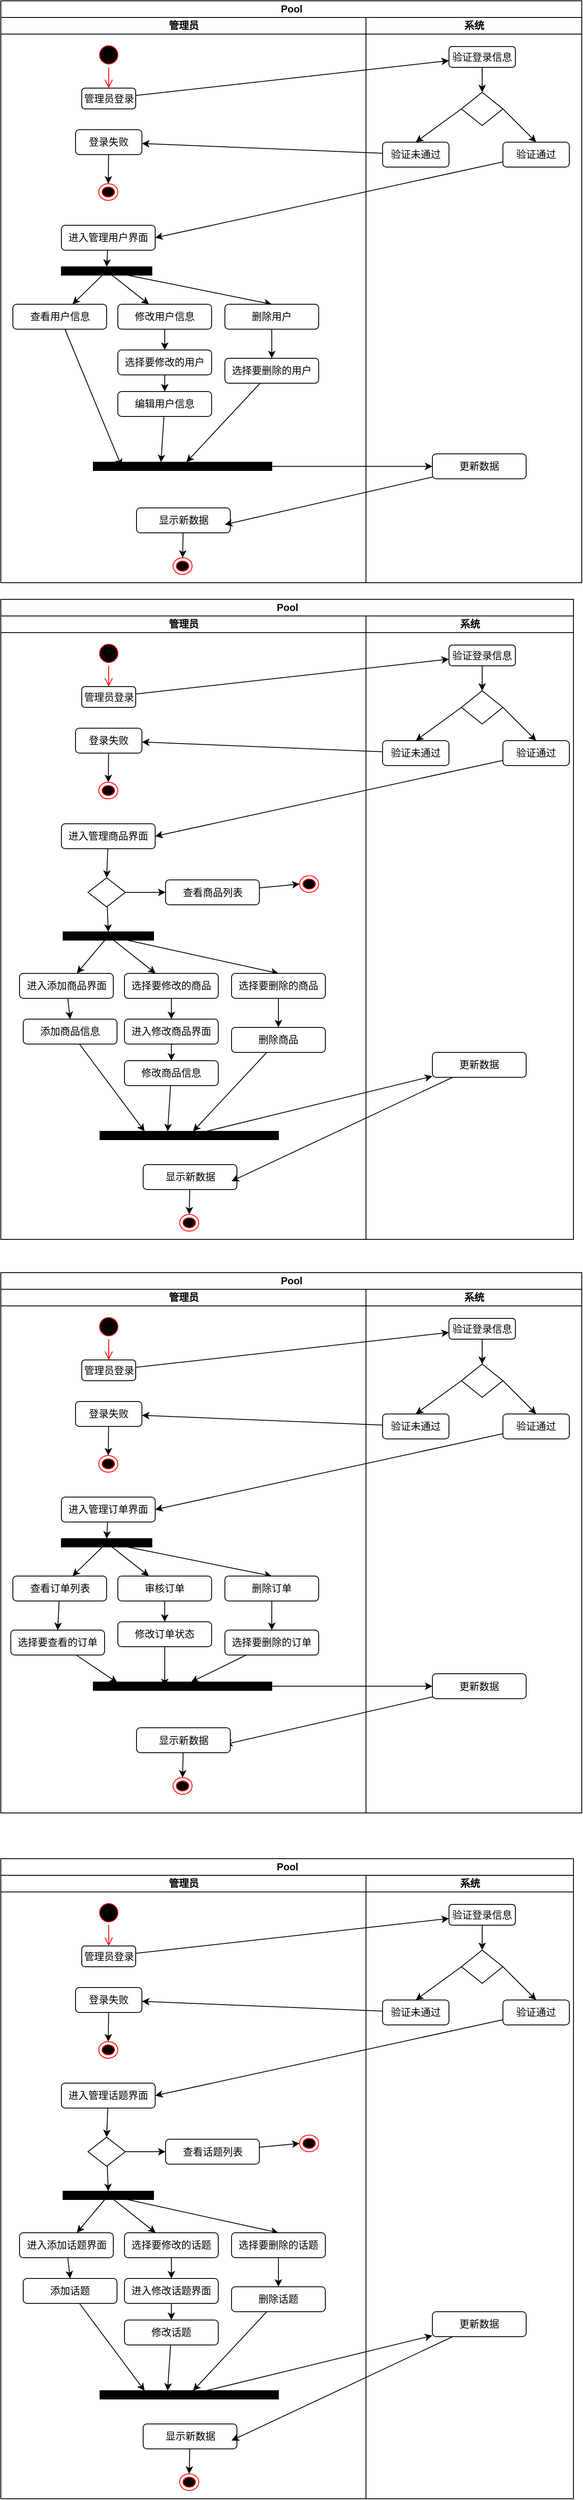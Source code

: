 <mxfile version="10.5.9" type="github"><diagram id="I7_BzBxHSZPmCeeCtTsC" name="Page-1"><mxGraphModel dx="1362" dy="-268" grid="1" gridSize="10" guides="1" tooltips="1" connect="1" arrows="1" fold="1" page="1" pageScale="1" pageWidth="1000" pageHeight="1169" math="0" shadow="0"><root><mxCell id="0"/><mxCell id="1" parent="0"/><mxCell id="3KK-kaDNYr56Siue0PwI-1" value="Pool" style="swimlane;html=1;childLayout=stackLayout;resizeParent=1;resizeParentMax=0;startSize=20;fillColor=none;" vertex="1" parent="1"><mxGeometry x="20" y="1200" width="700" height="700" as="geometry"/></mxCell><mxCell id="3KK-kaDNYr56Siue0PwI-9" value="" style="edgeStyle=none;rounded=0;orthogonalLoop=1;jettySize=auto;html=1;" edge="1" parent="3KK-kaDNYr56Siue0PwI-1" source="3KK-kaDNYr56Siue0PwI-5" target="3KK-kaDNYr56Siue0PwI-12"><mxGeometry relative="1" as="geometry"/></mxCell><mxCell id="3KK-kaDNYr56Siue0PwI-2" value="管理员" style="swimlane;html=1;startSize=20;" vertex="1" parent="3KK-kaDNYr56Siue0PwI-1"><mxGeometry y="20" width="440" height="680" as="geometry"/></mxCell><mxCell id="3KK-kaDNYr56Siue0PwI-3" value="" style="ellipse;html=1;shape=startState;fillColor=#000000;strokeColor=#ff0000;" vertex="1" parent="3KK-kaDNYr56Siue0PwI-2"><mxGeometry x="115" y="30" width="30" height="30" as="geometry"/></mxCell><mxCell id="3KK-kaDNYr56Siue0PwI-4" value="" style="html=1;verticalAlign=bottom;endArrow=open;endSize=8;strokeColor=#ff0000;entryX=0.5;entryY=0;entryDx=0;entryDy=0;" edge="1" parent="3KK-kaDNYr56Siue0PwI-2" source="3KK-kaDNYr56Siue0PwI-3" target="3KK-kaDNYr56Siue0PwI-5"><mxGeometry relative="1" as="geometry"><mxPoint x="130" y="120" as="targetPoint"/></mxGeometry></mxCell><mxCell id="3KK-kaDNYr56Siue0PwI-5" value="管理员登录" style="rounded=1;whiteSpace=wrap;html=1;" vertex="1" parent="3KK-kaDNYr56Siue0PwI-2"><mxGeometry x="97.5" y="85" width="65" height="25" as="geometry"/></mxCell><mxCell id="3KK-kaDNYr56Siue0PwI-6" style="edgeStyle=none;rounded=0;orthogonalLoop=1;jettySize=auto;html=1;entryX=0.5;entryY=0;entryDx=0;entryDy=0;" edge="1" parent="3KK-kaDNYr56Siue0PwI-2" source="3KK-kaDNYr56Siue0PwI-7" target="3KK-kaDNYr56Siue0PwI-8"><mxGeometry relative="1" as="geometry"/></mxCell><mxCell id="3KK-kaDNYr56Siue0PwI-7" value="登录失败" style="rounded=1;whiteSpace=wrap;html=1;" vertex="1" parent="3KK-kaDNYr56Siue0PwI-2"><mxGeometry x="90" y="135" width="80" height="30" as="geometry"/></mxCell><mxCell id="3KK-kaDNYr56Siue0PwI-8" value="" style="ellipse;html=1;shape=endState;fillColor=#000000;strokeColor=#ff0000;" vertex="1" parent="3KK-kaDNYr56Siue0PwI-2"><mxGeometry x="118" y="200" width="23" height="20" as="geometry"/></mxCell><mxCell id="3KK-kaDNYr56Siue0PwI-42" style="edgeStyle=none;rounded=0;orthogonalLoop=1;jettySize=auto;html=1;entryX=0.5;entryY=0;entryDx=0;entryDy=0;" edge="1" parent="3KK-kaDNYr56Siue0PwI-2" source="3KK-kaDNYr56Siue0PwI-37" target="3KK-kaDNYr56Siue0PwI-39"><mxGeometry relative="1" as="geometry"/></mxCell><mxCell id="3KK-kaDNYr56Siue0PwI-37" value="进入管理用户界面" style="rounded=1;whiteSpace=wrap;html=1;" vertex="1" parent="3KK-kaDNYr56Siue0PwI-2"><mxGeometry x="73" y="250" width="113" height="30" as="geometry"/></mxCell><mxCell id="3KK-kaDNYr56Siue0PwI-58" style="edgeStyle=none;rounded=0;orthogonalLoop=1;jettySize=auto;html=1;entryX=0.158;entryY=0.5;entryDx=0;entryDy=0;entryPerimeter=0;" edge="1" parent="3KK-kaDNYr56Siue0PwI-2" source="3KK-kaDNYr56Siue0PwI-40" target="3KK-kaDNYr56Siue0PwI-57"><mxGeometry relative="1" as="geometry"/></mxCell><mxCell id="3KK-kaDNYr56Siue0PwI-40" value="查看用户信息" style="rounded=1;whiteSpace=wrap;html=1;" vertex="1" parent="3KK-kaDNYr56Siue0PwI-2"><mxGeometry x="14.5" y="345" width="113" height="30" as="geometry"/></mxCell><mxCell id="3KK-kaDNYr56Siue0PwI-43" style="edgeStyle=none;rounded=0;orthogonalLoop=1;jettySize=auto;html=1;" edge="1" parent="3KK-kaDNYr56Siue0PwI-2" source="3KK-kaDNYr56Siue0PwI-39" target="3KK-kaDNYr56Siue0PwI-40"><mxGeometry relative="1" as="geometry"/></mxCell><mxCell id="3KK-kaDNYr56Siue0PwI-46" style="edgeStyle=none;rounded=0;orthogonalLoop=1;jettySize=auto;html=1;" edge="1" parent="3KK-kaDNYr56Siue0PwI-2" source="3KK-kaDNYr56Siue0PwI-39" target="3KK-kaDNYr56Siue0PwI-44"><mxGeometry relative="1" as="geometry"/></mxCell><mxCell id="3KK-kaDNYr56Siue0PwI-48" style="edgeStyle=none;rounded=0;orthogonalLoop=1;jettySize=auto;html=1;entryX=0.5;entryY=0;entryDx=0;entryDy=0;" edge="1" parent="3KK-kaDNYr56Siue0PwI-2" source="3KK-kaDNYr56Siue0PwI-39" target="3KK-kaDNYr56Siue0PwI-47"><mxGeometry relative="1" as="geometry"/></mxCell><mxCell id="3KK-kaDNYr56Siue0PwI-39" value="" style="rounded=0;whiteSpace=wrap;html=1;fillColor=#000000;" vertex="1" parent="3KK-kaDNYr56Siue0PwI-2"><mxGeometry x="73" y="300" width="109" height="10" as="geometry"/></mxCell><mxCell id="3KK-kaDNYr56Siue0PwI-50" value="" style="edgeStyle=none;rounded=0;orthogonalLoop=1;jettySize=auto;html=1;" edge="1" parent="3KK-kaDNYr56Siue0PwI-2" source="3KK-kaDNYr56Siue0PwI-44" target="3KK-kaDNYr56Siue0PwI-49"><mxGeometry relative="1" as="geometry"/></mxCell><mxCell id="3KK-kaDNYr56Siue0PwI-44" value="修改用户信息" style="rounded=1;whiteSpace=wrap;html=1;" vertex="1" parent="3KK-kaDNYr56Siue0PwI-2"><mxGeometry x="141" y="345" width="113" height="30" as="geometry"/></mxCell><mxCell id="3KK-kaDNYr56Siue0PwI-52" value="" style="edgeStyle=none;rounded=0;orthogonalLoop=1;jettySize=auto;html=1;" edge="1" parent="3KK-kaDNYr56Siue0PwI-2" source="3KK-kaDNYr56Siue0PwI-49" target="3KK-kaDNYr56Siue0PwI-51"><mxGeometry relative="1" as="geometry"/></mxCell><mxCell id="3KK-kaDNYr56Siue0PwI-49" value="选择要修改的用户" style="rounded=1;whiteSpace=wrap;html=1;" vertex="1" parent="3KK-kaDNYr56Siue0PwI-2"><mxGeometry x="141" y="400" width="113" height="30" as="geometry"/></mxCell><mxCell id="3KK-kaDNYr56Siue0PwI-59" style="edgeStyle=none;rounded=0;orthogonalLoop=1;jettySize=auto;html=1;entryX=0.379;entryY=0;entryDx=0;entryDy=0;entryPerimeter=0;" edge="1" parent="3KK-kaDNYr56Siue0PwI-2" source="3KK-kaDNYr56Siue0PwI-51" target="3KK-kaDNYr56Siue0PwI-57"><mxGeometry relative="1" as="geometry"/></mxCell><mxCell id="3KK-kaDNYr56Siue0PwI-51" value="编辑用户信息" style="rounded=1;whiteSpace=wrap;html=1;" vertex="1" parent="3KK-kaDNYr56Siue0PwI-2"><mxGeometry x="141" y="450" width="113" height="30" as="geometry"/></mxCell><mxCell id="3KK-kaDNYr56Siue0PwI-54" value="" style="edgeStyle=none;rounded=0;orthogonalLoop=1;jettySize=auto;html=1;" edge="1" parent="3KK-kaDNYr56Siue0PwI-2" source="3KK-kaDNYr56Siue0PwI-47" target="3KK-kaDNYr56Siue0PwI-53"><mxGeometry relative="1" as="geometry"/></mxCell><mxCell id="3KK-kaDNYr56Siue0PwI-47" value="删除用户" style="rounded=1;whiteSpace=wrap;html=1;" vertex="1" parent="3KK-kaDNYr56Siue0PwI-2"><mxGeometry x="270" y="345" width="113" height="30" as="geometry"/></mxCell><mxCell id="3KK-kaDNYr56Siue0PwI-60" style="edgeStyle=none;rounded=0;orthogonalLoop=1;jettySize=auto;html=1;" edge="1" parent="3KK-kaDNYr56Siue0PwI-2" source="3KK-kaDNYr56Siue0PwI-53" target="3KK-kaDNYr56Siue0PwI-57"><mxGeometry relative="1" as="geometry"/></mxCell><mxCell id="3KK-kaDNYr56Siue0PwI-53" value="选择要删除的用户" style="rounded=1;whiteSpace=wrap;html=1;" vertex="1" parent="3KK-kaDNYr56Siue0PwI-2"><mxGeometry x="270" y="410" width="113" height="30" as="geometry"/></mxCell><mxCell id="3KK-kaDNYr56Siue0PwI-57" value="" style="rounded=0;whiteSpace=wrap;html=1;fillColor=#000000;" vertex="1" parent="3KK-kaDNYr56Siue0PwI-2"><mxGeometry x="111.5" y="535" width="215" height="10" as="geometry"/></mxCell><mxCell id="3KK-kaDNYr56Siue0PwI-74" style="edgeStyle=none;rounded=0;orthogonalLoop=1;jettySize=auto;html=1;entryX=0.5;entryY=0;entryDx=0;entryDy=0;" edge="1" parent="3KK-kaDNYr56Siue0PwI-2" source="3KK-kaDNYr56Siue0PwI-65" target="3KK-kaDNYr56Siue0PwI-71"><mxGeometry relative="1" as="geometry"/></mxCell><mxCell id="3KK-kaDNYr56Siue0PwI-65" value="显示新数据" style="rounded=1;whiteSpace=wrap;html=1;" vertex="1" parent="3KK-kaDNYr56Siue0PwI-2"><mxGeometry x="163.5" y="590" width="113" height="30" as="geometry"/></mxCell><mxCell id="3KK-kaDNYr56Siue0PwI-71" value="" style="ellipse;html=1;shape=endState;fillColor=#000000;strokeColor=#ff0000;" vertex="1" parent="3KK-kaDNYr56Siue0PwI-2"><mxGeometry x="207.5" y="650" width="23" height="20" as="geometry"/></mxCell><mxCell id="3KK-kaDNYr56Siue0PwI-10" value="系统" style="swimlane;html=1;startSize=20;" vertex="1" parent="3KK-kaDNYr56Siue0PwI-1"><mxGeometry x="440" y="20" width="260" height="680" as="geometry"/></mxCell><mxCell id="3KK-kaDNYr56Siue0PwI-11" style="edgeStyle=none;rounded=0;orthogonalLoop=1;jettySize=auto;html=1;" edge="1" parent="3KK-kaDNYr56Siue0PwI-10" source="3KK-kaDNYr56Siue0PwI-12" target="3KK-kaDNYr56Siue0PwI-15"><mxGeometry relative="1" as="geometry"/></mxCell><mxCell id="3KK-kaDNYr56Siue0PwI-12" value="验证登录信息" style="rounded=1;whiteSpace=wrap;html=1;" vertex="1" parent="3KK-kaDNYr56Siue0PwI-10"><mxGeometry x="100" y="35" width="80" height="25" as="geometry"/></mxCell><mxCell id="3KK-kaDNYr56Siue0PwI-13" style="edgeStyle=none;rounded=0;orthogonalLoop=1;jettySize=auto;html=1;exitX=0;exitY=0.5;exitDx=0;exitDy=0;entryX=0.5;entryY=0;entryDx=0;entryDy=0;" edge="1" parent="3KK-kaDNYr56Siue0PwI-10" source="3KK-kaDNYr56Siue0PwI-15" target="3KK-kaDNYr56Siue0PwI-16"><mxGeometry relative="1" as="geometry"/></mxCell><mxCell id="3KK-kaDNYr56Siue0PwI-14" style="edgeStyle=none;rounded=0;orthogonalLoop=1;jettySize=auto;html=1;exitX=1;exitY=0.5;exitDx=0;exitDy=0;entryX=0.5;entryY=0;entryDx=0;entryDy=0;" edge="1" parent="3KK-kaDNYr56Siue0PwI-10" source="3KK-kaDNYr56Siue0PwI-15" target="3KK-kaDNYr56Siue0PwI-17"><mxGeometry relative="1" as="geometry"/></mxCell><mxCell id="3KK-kaDNYr56Siue0PwI-15" value="" style="rhombus;whiteSpace=wrap;html=1;" vertex="1" parent="3KK-kaDNYr56Siue0PwI-10"><mxGeometry x="115" y="90" width="50" height="40" as="geometry"/></mxCell><mxCell id="3KK-kaDNYr56Siue0PwI-16" value="验证未通过" style="rounded=1;whiteSpace=wrap;html=1;" vertex="1" parent="3KK-kaDNYr56Siue0PwI-10"><mxGeometry x="20" y="150" width="80" height="30" as="geometry"/></mxCell><mxCell id="3KK-kaDNYr56Siue0PwI-17" value="验证通过" style="rounded=1;whiteSpace=wrap;html=1;" vertex="1" parent="3KK-kaDNYr56Siue0PwI-10"><mxGeometry x="165" y="150" width="80" height="30" as="geometry"/></mxCell><mxCell id="3KK-kaDNYr56Siue0PwI-68" value="更新数据" style="rounded=1;whiteSpace=wrap;html=1;" vertex="1" parent="3KK-kaDNYr56Siue0PwI-10"><mxGeometry x="80" y="525" width="113" height="30" as="geometry"/></mxCell><mxCell id="3KK-kaDNYr56Siue0PwI-18" style="edgeStyle=none;rounded=0;orthogonalLoop=1;jettySize=auto;html=1;" edge="1" parent="3KK-kaDNYr56Siue0PwI-1" source="3KK-kaDNYr56Siue0PwI-16" target="3KK-kaDNYr56Siue0PwI-7"><mxGeometry relative="1" as="geometry"/></mxCell><mxCell id="3KK-kaDNYr56Siue0PwI-38" style="rounded=0;orthogonalLoop=1;jettySize=auto;html=1;entryX=1;entryY=0.5;entryDx=0;entryDy=0;" edge="1" parent="3KK-kaDNYr56Siue0PwI-1" source="3KK-kaDNYr56Siue0PwI-17" target="3KK-kaDNYr56Siue0PwI-37"><mxGeometry relative="1" as="geometry"/></mxCell><mxCell id="3KK-kaDNYr56Siue0PwI-69" style="edgeStyle=none;rounded=0;orthogonalLoop=1;jettySize=auto;html=1;" edge="1" parent="3KK-kaDNYr56Siue0PwI-1" source="3KK-kaDNYr56Siue0PwI-57" target="3KK-kaDNYr56Siue0PwI-68"><mxGeometry relative="1" as="geometry"/></mxCell><mxCell id="3KK-kaDNYr56Siue0PwI-70" style="edgeStyle=none;rounded=0;orthogonalLoop=1;jettySize=auto;html=1;entryX=0.942;entryY=0.667;entryDx=0;entryDy=0;entryPerimeter=0;" edge="1" parent="3KK-kaDNYr56Siue0PwI-1" source="3KK-kaDNYr56Siue0PwI-68" target="3KK-kaDNYr56Siue0PwI-65"><mxGeometry relative="1" as="geometry"/></mxCell><mxCell id="3KK-kaDNYr56Siue0PwI-75" value="Pool" style="swimlane;html=1;childLayout=stackLayout;resizeParent=1;resizeParentMax=0;startSize=20;fillColor=none;" vertex="1" parent="1"><mxGeometry x="20" y="1920" width="690" height="770" as="geometry"/></mxCell><mxCell id="3KK-kaDNYr56Siue0PwI-76" value="" style="edgeStyle=none;rounded=0;orthogonalLoop=1;jettySize=auto;html=1;" edge="1" parent="3KK-kaDNYr56Siue0PwI-75" source="3KK-kaDNYr56Siue0PwI-80" target="3KK-kaDNYr56Siue0PwI-108"><mxGeometry relative="1" as="geometry"/></mxCell><mxCell id="3KK-kaDNYr56Siue0PwI-77" value="管理员" style="swimlane;html=1;startSize=20;" vertex="1" parent="3KK-kaDNYr56Siue0PwI-75"><mxGeometry y="20" width="440" height="750" as="geometry"/></mxCell><mxCell id="3KK-kaDNYr56Siue0PwI-78" value="" style="ellipse;html=1;shape=startState;fillColor=#000000;strokeColor=#ff0000;" vertex="1" parent="3KK-kaDNYr56Siue0PwI-77"><mxGeometry x="115" y="30" width="30" height="30" as="geometry"/></mxCell><mxCell id="3KK-kaDNYr56Siue0PwI-79" value="" style="html=1;verticalAlign=bottom;endArrow=open;endSize=8;strokeColor=#ff0000;entryX=0.5;entryY=0;entryDx=0;entryDy=0;" edge="1" parent="3KK-kaDNYr56Siue0PwI-77" source="3KK-kaDNYr56Siue0PwI-78" target="3KK-kaDNYr56Siue0PwI-80"><mxGeometry relative="1" as="geometry"><mxPoint x="130" y="120" as="targetPoint"/></mxGeometry></mxCell><mxCell id="3KK-kaDNYr56Siue0PwI-80" value="管理员登录" style="rounded=1;whiteSpace=wrap;html=1;" vertex="1" parent="3KK-kaDNYr56Siue0PwI-77"><mxGeometry x="97.5" y="85" width="65" height="25" as="geometry"/></mxCell><mxCell id="3KK-kaDNYr56Siue0PwI-81" style="edgeStyle=none;rounded=0;orthogonalLoop=1;jettySize=auto;html=1;entryX=0.5;entryY=0;entryDx=0;entryDy=0;" edge="1" parent="3KK-kaDNYr56Siue0PwI-77" source="3KK-kaDNYr56Siue0PwI-82" target="3KK-kaDNYr56Siue0PwI-83"><mxGeometry relative="1" as="geometry"/></mxCell><mxCell id="3KK-kaDNYr56Siue0PwI-82" value="登录失败" style="rounded=1;whiteSpace=wrap;html=1;" vertex="1" parent="3KK-kaDNYr56Siue0PwI-77"><mxGeometry x="90" y="135" width="80" height="30" as="geometry"/></mxCell><mxCell id="3KK-kaDNYr56Siue0PwI-83" value="" style="ellipse;html=1;shape=endState;fillColor=#000000;strokeColor=#ff0000;" vertex="1" parent="3KK-kaDNYr56Siue0PwI-77"><mxGeometry x="118" y="200" width="23" height="20" as="geometry"/></mxCell><mxCell id="3KK-kaDNYr56Siue0PwI-120" style="edgeStyle=none;rounded=0;orthogonalLoop=1;jettySize=auto;html=1;entryX=0.5;entryY=0;entryDx=0;entryDy=0;" edge="1" parent="3KK-kaDNYr56Siue0PwI-77" source="3KK-kaDNYr56Siue0PwI-85" target="3KK-kaDNYr56Siue0PwI-119"><mxGeometry relative="1" as="geometry"/></mxCell><mxCell id="3KK-kaDNYr56Siue0PwI-85" value="进入管理商品界面" style="rounded=1;whiteSpace=wrap;html=1;" vertex="1" parent="3KK-kaDNYr56Siue0PwI-77"><mxGeometry x="73" y="250" width="113" height="30" as="geometry"/></mxCell><mxCell id="3KK-kaDNYr56Siue0PwI-131" style="edgeStyle=none;rounded=0;orthogonalLoop=1;jettySize=auto;html=1;entryX=0.5;entryY=0;entryDx=0;entryDy=0;" edge="1" parent="3KK-kaDNYr56Siue0PwI-77" source="3KK-kaDNYr56Siue0PwI-87" target="3KK-kaDNYr56Siue0PwI-129"><mxGeometry relative="1" as="geometry"/></mxCell><mxCell id="3KK-kaDNYr56Siue0PwI-87" value="进入添加商品界面" style="rounded=1;whiteSpace=wrap;html=1;" vertex="1" parent="3KK-kaDNYr56Siue0PwI-77"><mxGeometry x="22.5" y="430" width="113" height="30" as="geometry"/></mxCell><mxCell id="3KK-kaDNYr56Siue0PwI-88" style="edgeStyle=none;rounded=0;orthogonalLoop=1;jettySize=auto;html=1;" edge="1" parent="3KK-kaDNYr56Siue0PwI-77" source="3KK-kaDNYr56Siue0PwI-91" target="3KK-kaDNYr56Siue0PwI-87"><mxGeometry relative="1" as="geometry"/></mxCell><mxCell id="3KK-kaDNYr56Siue0PwI-89" style="edgeStyle=none;rounded=0;orthogonalLoop=1;jettySize=auto;html=1;" edge="1" parent="3KK-kaDNYr56Siue0PwI-77" source="3KK-kaDNYr56Siue0PwI-91" target="3KK-kaDNYr56Siue0PwI-93"><mxGeometry relative="1" as="geometry"/></mxCell><mxCell id="3KK-kaDNYr56Siue0PwI-90" style="edgeStyle=none;rounded=0;orthogonalLoop=1;jettySize=auto;html=1;entryX=0.5;entryY=0;entryDx=0;entryDy=0;" edge="1" parent="3KK-kaDNYr56Siue0PwI-77" source="3KK-kaDNYr56Siue0PwI-91" target="3KK-kaDNYr56Siue0PwI-99"><mxGeometry relative="1" as="geometry"/></mxCell><mxCell id="3KK-kaDNYr56Siue0PwI-91" value="" style="rounded=0;whiteSpace=wrap;html=1;fillColor=#000000;" vertex="1" parent="3KK-kaDNYr56Siue0PwI-77"><mxGeometry x="75" y="380" width="109" height="10" as="geometry"/></mxCell><mxCell id="3KK-kaDNYr56Siue0PwI-92" value="" style="edgeStyle=none;rounded=0;orthogonalLoop=1;jettySize=auto;html=1;" edge="1" parent="3KK-kaDNYr56Siue0PwI-77" source="3KK-kaDNYr56Siue0PwI-93" target="3KK-kaDNYr56Siue0PwI-95"><mxGeometry relative="1" as="geometry"/></mxCell><mxCell id="3KK-kaDNYr56Siue0PwI-93" value="选择要修改的商品" style="rounded=1;whiteSpace=wrap;html=1;" vertex="1" parent="3KK-kaDNYr56Siue0PwI-77"><mxGeometry x="149" y="430" width="113" height="30" as="geometry"/></mxCell><mxCell id="3KK-kaDNYr56Siue0PwI-94" value="" style="edgeStyle=none;rounded=0;orthogonalLoop=1;jettySize=auto;html=1;" edge="1" parent="3KK-kaDNYr56Siue0PwI-77" source="3KK-kaDNYr56Siue0PwI-95" target="3KK-kaDNYr56Siue0PwI-97"><mxGeometry relative="1" as="geometry"/></mxCell><mxCell id="3KK-kaDNYr56Siue0PwI-95" value="进入修改商品界面" style="rounded=1;whiteSpace=wrap;html=1;" vertex="1" parent="3KK-kaDNYr56Siue0PwI-77"><mxGeometry x="149" y="485" width="113" height="30" as="geometry"/></mxCell><mxCell id="3KK-kaDNYr56Siue0PwI-96" style="edgeStyle=none;rounded=0;orthogonalLoop=1;jettySize=auto;html=1;entryX=0.379;entryY=0;entryDx=0;entryDy=0;entryPerimeter=0;" edge="1" parent="3KK-kaDNYr56Siue0PwI-77" source="3KK-kaDNYr56Siue0PwI-97" target="3KK-kaDNYr56Siue0PwI-102"><mxGeometry relative="1" as="geometry"/></mxCell><mxCell id="3KK-kaDNYr56Siue0PwI-97" value="修改商品信息" style="rounded=1;whiteSpace=wrap;html=1;" vertex="1" parent="3KK-kaDNYr56Siue0PwI-77"><mxGeometry x="149" y="535" width="113" height="30" as="geometry"/></mxCell><mxCell id="3KK-kaDNYr56Siue0PwI-98" value="" style="edgeStyle=none;rounded=0;orthogonalLoop=1;jettySize=auto;html=1;" edge="1" parent="3KK-kaDNYr56Siue0PwI-77" source="3KK-kaDNYr56Siue0PwI-99" target="3KK-kaDNYr56Siue0PwI-101"><mxGeometry relative="1" as="geometry"/></mxCell><mxCell id="3KK-kaDNYr56Siue0PwI-99" value="选择要删除的商品" style="rounded=1;whiteSpace=wrap;html=1;" vertex="1" parent="3KK-kaDNYr56Siue0PwI-77"><mxGeometry x="278" y="430" width="113" height="30" as="geometry"/></mxCell><mxCell id="3KK-kaDNYr56Siue0PwI-100" style="edgeStyle=none;rounded=0;orthogonalLoop=1;jettySize=auto;html=1;" edge="1" parent="3KK-kaDNYr56Siue0PwI-77" source="3KK-kaDNYr56Siue0PwI-101" target="3KK-kaDNYr56Siue0PwI-102"><mxGeometry relative="1" as="geometry"/></mxCell><mxCell id="3KK-kaDNYr56Siue0PwI-101" value="删除商品" style="rounded=1;whiteSpace=wrap;html=1;" vertex="1" parent="3KK-kaDNYr56Siue0PwI-77"><mxGeometry x="278" y="495" width="113" height="30" as="geometry"/></mxCell><mxCell id="3KK-kaDNYr56Siue0PwI-102" value="" style="rounded=0;whiteSpace=wrap;html=1;fillColor=#000000;" vertex="1" parent="3KK-kaDNYr56Siue0PwI-77"><mxGeometry x="119.5" y="620" width="215" height="10" as="geometry"/></mxCell><mxCell id="3KK-kaDNYr56Siue0PwI-103" style="edgeStyle=none;rounded=0;orthogonalLoop=1;jettySize=auto;html=1;entryX=0.5;entryY=0;entryDx=0;entryDy=0;" edge="1" parent="3KK-kaDNYr56Siue0PwI-77" source="3KK-kaDNYr56Siue0PwI-104" target="3KK-kaDNYr56Siue0PwI-105"><mxGeometry relative="1" as="geometry"/></mxCell><mxCell id="3KK-kaDNYr56Siue0PwI-104" value="显示新数据" style="rounded=1;whiteSpace=wrap;html=1;" vertex="1" parent="3KK-kaDNYr56Siue0PwI-77"><mxGeometry x="171.5" y="660" width="113" height="30" as="geometry"/></mxCell><mxCell id="3KK-kaDNYr56Siue0PwI-105" value="" style="ellipse;html=1;shape=endState;fillColor=#000000;strokeColor=#ff0000;" vertex="1" parent="3KK-kaDNYr56Siue0PwI-77"><mxGeometry x="215.5" y="720" width="23" height="20" as="geometry"/></mxCell><mxCell id="3KK-kaDNYr56Siue0PwI-123" style="edgeStyle=none;rounded=0;orthogonalLoop=1;jettySize=auto;html=1;entryX=0;entryY=0.5;entryDx=0;entryDy=0;" edge="1" parent="3KK-kaDNYr56Siue0PwI-77" source="3KK-kaDNYr56Siue0PwI-119" target="3KK-kaDNYr56Siue0PwI-121"><mxGeometry relative="1" as="geometry"/></mxCell><mxCell id="3KK-kaDNYr56Siue0PwI-126" style="edgeStyle=none;rounded=0;orthogonalLoop=1;jettySize=auto;html=1;entryX=0.5;entryY=0;entryDx=0;entryDy=0;" edge="1" parent="3KK-kaDNYr56Siue0PwI-77" source="3KK-kaDNYr56Siue0PwI-119" target="3KK-kaDNYr56Siue0PwI-91"><mxGeometry relative="1" as="geometry"/></mxCell><mxCell id="3KK-kaDNYr56Siue0PwI-119" value="" style="rhombus;whiteSpace=wrap;html=1;fillColor=#FFFFFF;" vertex="1" parent="3KK-kaDNYr56Siue0PwI-77"><mxGeometry x="105" y="315" width="45" height="35" as="geometry"/></mxCell><mxCell id="3KK-kaDNYr56Siue0PwI-125" style="edgeStyle=none;rounded=0;orthogonalLoop=1;jettySize=auto;html=1;entryX=0;entryY=0.5;entryDx=0;entryDy=0;" edge="1" parent="3KK-kaDNYr56Siue0PwI-77" source="3KK-kaDNYr56Siue0PwI-121" target="3KK-kaDNYr56Siue0PwI-124"><mxGeometry relative="1" as="geometry"/></mxCell><mxCell id="3KK-kaDNYr56Siue0PwI-121" value="查看商品列表" style="rounded=1;whiteSpace=wrap;html=1;" vertex="1" parent="3KK-kaDNYr56Siue0PwI-77"><mxGeometry x="198.5" y="317.5" width="113" height="30" as="geometry"/></mxCell><mxCell id="3KK-kaDNYr56Siue0PwI-124" value="" style="ellipse;html=1;shape=endState;fillColor=#000000;strokeColor=#ff0000;" vertex="1" parent="3KK-kaDNYr56Siue0PwI-77"><mxGeometry x="360" y="312.5" width="23" height="20" as="geometry"/></mxCell><mxCell id="3KK-kaDNYr56Siue0PwI-130" style="edgeStyle=none;rounded=0;orthogonalLoop=1;jettySize=auto;html=1;entryX=0.25;entryY=0;entryDx=0;entryDy=0;" edge="1" parent="3KK-kaDNYr56Siue0PwI-77" source="3KK-kaDNYr56Siue0PwI-129" target="3KK-kaDNYr56Siue0PwI-102"><mxGeometry relative="1" as="geometry"/></mxCell><mxCell id="3KK-kaDNYr56Siue0PwI-129" value="添加商品信息" style="rounded=1;whiteSpace=wrap;html=1;" vertex="1" parent="3KK-kaDNYr56Siue0PwI-77"><mxGeometry x="27" y="485" width="113" height="30" as="geometry"/></mxCell><mxCell id="3KK-kaDNYr56Siue0PwI-106" value="系统" style="swimlane;html=1;startSize=20;" vertex="1" parent="3KK-kaDNYr56Siue0PwI-75"><mxGeometry x="440" y="20" width="250" height="750" as="geometry"/></mxCell><mxCell id="3KK-kaDNYr56Siue0PwI-107" style="edgeStyle=none;rounded=0;orthogonalLoop=1;jettySize=auto;html=1;" edge="1" parent="3KK-kaDNYr56Siue0PwI-106" source="3KK-kaDNYr56Siue0PwI-108" target="3KK-kaDNYr56Siue0PwI-111"><mxGeometry relative="1" as="geometry"/></mxCell><mxCell id="3KK-kaDNYr56Siue0PwI-108" value="验证登录信息" style="rounded=1;whiteSpace=wrap;html=1;" vertex="1" parent="3KK-kaDNYr56Siue0PwI-106"><mxGeometry x="100" y="35" width="80" height="25" as="geometry"/></mxCell><mxCell id="3KK-kaDNYr56Siue0PwI-109" style="edgeStyle=none;rounded=0;orthogonalLoop=1;jettySize=auto;html=1;exitX=0;exitY=0.5;exitDx=0;exitDy=0;entryX=0.5;entryY=0;entryDx=0;entryDy=0;" edge="1" parent="3KK-kaDNYr56Siue0PwI-106" source="3KK-kaDNYr56Siue0PwI-111" target="3KK-kaDNYr56Siue0PwI-112"><mxGeometry relative="1" as="geometry"/></mxCell><mxCell id="3KK-kaDNYr56Siue0PwI-110" style="edgeStyle=none;rounded=0;orthogonalLoop=1;jettySize=auto;html=1;exitX=1;exitY=0.5;exitDx=0;exitDy=0;entryX=0.5;entryY=0;entryDx=0;entryDy=0;" edge="1" parent="3KK-kaDNYr56Siue0PwI-106" source="3KK-kaDNYr56Siue0PwI-111" target="3KK-kaDNYr56Siue0PwI-113"><mxGeometry relative="1" as="geometry"/></mxCell><mxCell id="3KK-kaDNYr56Siue0PwI-111" value="" style="rhombus;whiteSpace=wrap;html=1;" vertex="1" parent="3KK-kaDNYr56Siue0PwI-106"><mxGeometry x="115" y="90" width="50" height="40" as="geometry"/></mxCell><mxCell id="3KK-kaDNYr56Siue0PwI-112" value="验证未通过" style="rounded=1;whiteSpace=wrap;html=1;" vertex="1" parent="3KK-kaDNYr56Siue0PwI-106"><mxGeometry x="20" y="150" width="80" height="30" as="geometry"/></mxCell><mxCell id="3KK-kaDNYr56Siue0PwI-113" value="验证通过" style="rounded=1;whiteSpace=wrap;html=1;" vertex="1" parent="3KK-kaDNYr56Siue0PwI-106"><mxGeometry x="165" y="150" width="80" height="30" as="geometry"/></mxCell><mxCell id="3KK-kaDNYr56Siue0PwI-114" value="更新数据" style="rounded=1;whiteSpace=wrap;html=1;" vertex="1" parent="3KK-kaDNYr56Siue0PwI-106"><mxGeometry x="80" y="525" width="113" height="30" as="geometry"/></mxCell><mxCell id="3KK-kaDNYr56Siue0PwI-115" style="edgeStyle=none;rounded=0;orthogonalLoop=1;jettySize=auto;html=1;" edge="1" parent="3KK-kaDNYr56Siue0PwI-75" source="3KK-kaDNYr56Siue0PwI-112" target="3KK-kaDNYr56Siue0PwI-82"><mxGeometry relative="1" as="geometry"/></mxCell><mxCell id="3KK-kaDNYr56Siue0PwI-116" style="rounded=0;orthogonalLoop=1;jettySize=auto;html=1;entryX=1;entryY=0.5;entryDx=0;entryDy=0;" edge="1" parent="3KK-kaDNYr56Siue0PwI-75" source="3KK-kaDNYr56Siue0PwI-113" target="3KK-kaDNYr56Siue0PwI-85"><mxGeometry relative="1" as="geometry"/></mxCell><mxCell id="3KK-kaDNYr56Siue0PwI-117" style="edgeStyle=none;rounded=0;orthogonalLoop=1;jettySize=auto;html=1;" edge="1" parent="3KK-kaDNYr56Siue0PwI-75" source="3KK-kaDNYr56Siue0PwI-102" target="3KK-kaDNYr56Siue0PwI-114"><mxGeometry relative="1" as="geometry"/></mxCell><mxCell id="3KK-kaDNYr56Siue0PwI-118" style="edgeStyle=none;rounded=0;orthogonalLoop=1;jettySize=auto;html=1;entryX=0.942;entryY=0.667;entryDx=0;entryDy=0;entryPerimeter=0;" edge="1" parent="3KK-kaDNYr56Siue0PwI-75" source="3KK-kaDNYr56Siue0PwI-114" target="3KK-kaDNYr56Siue0PwI-104"><mxGeometry relative="1" as="geometry"/></mxCell><mxCell id="3KK-kaDNYr56Siue0PwI-132" value="Pool" style="swimlane;html=1;childLayout=stackLayout;resizeParent=1;resizeParentMax=0;startSize=20;fillColor=none;" vertex="1" parent="1"><mxGeometry x="20" y="2730" width="700" height="650" as="geometry"/></mxCell><mxCell id="3KK-kaDNYr56Siue0PwI-133" value="" style="edgeStyle=none;rounded=0;orthogonalLoop=1;jettySize=auto;html=1;" edge="1" parent="3KK-kaDNYr56Siue0PwI-132" source="3KK-kaDNYr56Siue0PwI-137" target="3KK-kaDNYr56Siue0PwI-165"><mxGeometry relative="1" as="geometry"/></mxCell><mxCell id="3KK-kaDNYr56Siue0PwI-174" style="edgeStyle=none;rounded=0;orthogonalLoop=1;jettySize=auto;html=1;" edge="1" parent="3KK-kaDNYr56Siue0PwI-132" source="3KK-kaDNYr56Siue0PwI-159" target="3KK-kaDNYr56Siue0PwI-171"><mxGeometry relative="1" as="geometry"/></mxCell><mxCell id="3KK-kaDNYr56Siue0PwI-175" style="edgeStyle=none;rounded=0;orthogonalLoop=1;jettySize=auto;html=1;entryX=0.942;entryY=0.667;entryDx=0;entryDy=0;entryPerimeter=0;" edge="1" parent="3KK-kaDNYr56Siue0PwI-132" source="3KK-kaDNYr56Siue0PwI-171" target="3KK-kaDNYr56Siue0PwI-161"><mxGeometry relative="1" as="geometry"/></mxCell><mxCell id="3KK-kaDNYr56Siue0PwI-134" value="管理员" style="swimlane;html=1;startSize=20;" vertex="1" parent="3KK-kaDNYr56Siue0PwI-132"><mxGeometry y="20" width="440" height="630" as="geometry"/></mxCell><mxCell id="3KK-kaDNYr56Siue0PwI-135" value="" style="ellipse;html=1;shape=startState;fillColor=#000000;strokeColor=#ff0000;" vertex="1" parent="3KK-kaDNYr56Siue0PwI-134"><mxGeometry x="115" y="30" width="30" height="30" as="geometry"/></mxCell><mxCell id="3KK-kaDNYr56Siue0PwI-136" value="" style="html=1;verticalAlign=bottom;endArrow=open;endSize=8;strokeColor=#ff0000;entryX=0.5;entryY=0;entryDx=0;entryDy=0;" edge="1" parent="3KK-kaDNYr56Siue0PwI-134" source="3KK-kaDNYr56Siue0PwI-135" target="3KK-kaDNYr56Siue0PwI-137"><mxGeometry relative="1" as="geometry"><mxPoint x="130" y="120" as="targetPoint"/></mxGeometry></mxCell><mxCell id="3KK-kaDNYr56Siue0PwI-137" value="管理员登录" style="rounded=1;whiteSpace=wrap;html=1;" vertex="1" parent="3KK-kaDNYr56Siue0PwI-134"><mxGeometry x="97.5" y="85" width="65" height="25" as="geometry"/></mxCell><mxCell id="3KK-kaDNYr56Siue0PwI-138" style="edgeStyle=none;rounded=0;orthogonalLoop=1;jettySize=auto;html=1;entryX=0.5;entryY=0;entryDx=0;entryDy=0;" edge="1" parent="3KK-kaDNYr56Siue0PwI-134" source="3KK-kaDNYr56Siue0PwI-139" target="3KK-kaDNYr56Siue0PwI-140"><mxGeometry relative="1" as="geometry"/></mxCell><mxCell id="3KK-kaDNYr56Siue0PwI-139" value="登录失败" style="rounded=1;whiteSpace=wrap;html=1;" vertex="1" parent="3KK-kaDNYr56Siue0PwI-134"><mxGeometry x="90" y="135" width="80" height="30" as="geometry"/></mxCell><mxCell id="3KK-kaDNYr56Siue0PwI-140" value="" style="ellipse;html=1;shape=endState;fillColor=#000000;strokeColor=#ff0000;" vertex="1" parent="3KK-kaDNYr56Siue0PwI-134"><mxGeometry x="118" y="200" width="23" height="20" as="geometry"/></mxCell><mxCell id="3KK-kaDNYr56Siue0PwI-141" style="edgeStyle=none;rounded=0;orthogonalLoop=1;jettySize=auto;html=1;entryX=0.5;entryY=0;entryDx=0;entryDy=0;" edge="1" parent="3KK-kaDNYr56Siue0PwI-134" source="3KK-kaDNYr56Siue0PwI-142" target="3KK-kaDNYr56Siue0PwI-148"><mxGeometry relative="1" as="geometry"/></mxCell><mxCell id="3KK-kaDNYr56Siue0PwI-142" value="进入管理订单界面" style="rounded=1;whiteSpace=wrap;html=1;" vertex="1" parent="3KK-kaDNYr56Siue0PwI-134"><mxGeometry x="73" y="250" width="113" height="30" as="geometry"/></mxCell><mxCell id="3KK-kaDNYr56Siue0PwI-177" style="edgeStyle=none;rounded=0;orthogonalLoop=1;jettySize=auto;html=1;entryX=0.5;entryY=0;entryDx=0;entryDy=0;" edge="1" parent="3KK-kaDNYr56Siue0PwI-134" source="3KK-kaDNYr56Siue0PwI-144" target="3KK-kaDNYr56Siue0PwI-176"><mxGeometry relative="1" as="geometry"/></mxCell><mxCell id="3KK-kaDNYr56Siue0PwI-144" value="查看订单列表" style="rounded=1;whiteSpace=wrap;html=1;" vertex="1" parent="3KK-kaDNYr56Siue0PwI-134"><mxGeometry x="14.5" y="345" width="113" height="30" as="geometry"/></mxCell><mxCell id="3KK-kaDNYr56Siue0PwI-145" style="edgeStyle=none;rounded=0;orthogonalLoop=1;jettySize=auto;html=1;" edge="1" parent="3KK-kaDNYr56Siue0PwI-134" source="3KK-kaDNYr56Siue0PwI-148" target="3KK-kaDNYr56Siue0PwI-144"><mxGeometry relative="1" as="geometry"/></mxCell><mxCell id="3KK-kaDNYr56Siue0PwI-146" style="edgeStyle=none;rounded=0;orthogonalLoop=1;jettySize=auto;html=1;" edge="1" parent="3KK-kaDNYr56Siue0PwI-134" source="3KK-kaDNYr56Siue0PwI-148" target="3KK-kaDNYr56Siue0PwI-150"><mxGeometry relative="1" as="geometry"/></mxCell><mxCell id="3KK-kaDNYr56Siue0PwI-147" style="edgeStyle=none;rounded=0;orthogonalLoop=1;jettySize=auto;html=1;entryX=0.5;entryY=0;entryDx=0;entryDy=0;" edge="1" parent="3KK-kaDNYr56Siue0PwI-134" source="3KK-kaDNYr56Siue0PwI-148" target="3KK-kaDNYr56Siue0PwI-156"><mxGeometry relative="1" as="geometry"/></mxCell><mxCell id="3KK-kaDNYr56Siue0PwI-148" value="" style="rounded=0;whiteSpace=wrap;html=1;fillColor=#000000;" vertex="1" parent="3KK-kaDNYr56Siue0PwI-134"><mxGeometry x="73" y="300" width="109" height="10" as="geometry"/></mxCell><mxCell id="3KK-kaDNYr56Siue0PwI-149" value="" style="edgeStyle=none;rounded=0;orthogonalLoop=1;jettySize=auto;html=1;" edge="1" parent="3KK-kaDNYr56Siue0PwI-134" source="3KK-kaDNYr56Siue0PwI-150" target="3KK-kaDNYr56Siue0PwI-152"><mxGeometry relative="1" as="geometry"/></mxCell><mxCell id="3KK-kaDNYr56Siue0PwI-150" value="审核订单" style="rounded=1;whiteSpace=wrap;html=1;" vertex="1" parent="3KK-kaDNYr56Siue0PwI-134"><mxGeometry x="141" y="345" width="113" height="30" as="geometry"/></mxCell><mxCell id="3KK-kaDNYr56Siue0PwI-151" value="" style="edgeStyle=none;rounded=0;orthogonalLoop=1;jettySize=auto;html=1;entryX=0.4;entryY=0.5;entryDx=0;entryDy=0;entryPerimeter=0;" edge="1" parent="3KK-kaDNYr56Siue0PwI-134" source="3KK-kaDNYr56Siue0PwI-152" target="3KK-kaDNYr56Siue0PwI-159"><mxGeometry relative="1" as="geometry"><mxPoint x="197.5" y="450" as="targetPoint"/></mxGeometry></mxCell><mxCell id="3KK-kaDNYr56Siue0PwI-152" value="修改订单状态" style="rounded=1;whiteSpace=wrap;html=1;" vertex="1" parent="3KK-kaDNYr56Siue0PwI-134"><mxGeometry x="141" y="400" width="113" height="30" as="geometry"/></mxCell><mxCell id="3KK-kaDNYr56Siue0PwI-155" value="" style="edgeStyle=none;rounded=0;orthogonalLoop=1;jettySize=auto;html=1;" edge="1" parent="3KK-kaDNYr56Siue0PwI-134" source="3KK-kaDNYr56Siue0PwI-156" target="3KK-kaDNYr56Siue0PwI-158"><mxGeometry relative="1" as="geometry"/></mxCell><mxCell id="3KK-kaDNYr56Siue0PwI-156" value="删除订单" style="rounded=1;whiteSpace=wrap;html=1;" vertex="1" parent="3KK-kaDNYr56Siue0PwI-134"><mxGeometry x="270" y="345" width="113" height="30" as="geometry"/></mxCell><mxCell id="3KK-kaDNYr56Siue0PwI-157" style="edgeStyle=none;rounded=0;orthogonalLoop=1;jettySize=auto;html=1;" edge="1" parent="3KK-kaDNYr56Siue0PwI-134" source="3KK-kaDNYr56Siue0PwI-158" target="3KK-kaDNYr56Siue0PwI-159"><mxGeometry relative="1" as="geometry"/></mxCell><mxCell id="3KK-kaDNYr56Siue0PwI-158" value="选择要删除的订单" style="rounded=1;whiteSpace=wrap;html=1;" vertex="1" parent="3KK-kaDNYr56Siue0PwI-134"><mxGeometry x="270" y="410" width="113" height="30" as="geometry"/></mxCell><mxCell id="3KK-kaDNYr56Siue0PwI-159" value="" style="rounded=0;whiteSpace=wrap;html=1;fillColor=#000000;" vertex="1" parent="3KK-kaDNYr56Siue0PwI-134"><mxGeometry x="111.5" y="472.5" width="215" height="10" as="geometry"/></mxCell><mxCell id="3KK-kaDNYr56Siue0PwI-160" style="edgeStyle=none;rounded=0;orthogonalLoop=1;jettySize=auto;html=1;entryX=0.5;entryY=0;entryDx=0;entryDy=0;" edge="1" parent="3KK-kaDNYr56Siue0PwI-134" source="3KK-kaDNYr56Siue0PwI-161" target="3KK-kaDNYr56Siue0PwI-162"><mxGeometry relative="1" as="geometry"/></mxCell><mxCell id="3KK-kaDNYr56Siue0PwI-161" value="显示新数据" style="rounded=1;whiteSpace=wrap;html=1;" vertex="1" parent="3KK-kaDNYr56Siue0PwI-134"><mxGeometry x="163.5" y="527.5" width="113" height="30" as="geometry"/></mxCell><mxCell id="3KK-kaDNYr56Siue0PwI-162" value="" style="ellipse;html=1;shape=endState;fillColor=#000000;strokeColor=#ff0000;" vertex="1" parent="3KK-kaDNYr56Siue0PwI-134"><mxGeometry x="207.5" y="587.5" width="23" height="20" as="geometry"/></mxCell><mxCell id="3KK-kaDNYr56Siue0PwI-178" style="edgeStyle=none;rounded=0;orthogonalLoop=1;jettySize=auto;html=1;entryX=0.134;entryY=0.065;entryDx=0;entryDy=0;entryPerimeter=0;" edge="1" parent="3KK-kaDNYr56Siue0PwI-134" source="3KK-kaDNYr56Siue0PwI-176" target="3KK-kaDNYr56Siue0PwI-159"><mxGeometry relative="1" as="geometry"/></mxCell><mxCell id="3KK-kaDNYr56Siue0PwI-176" value="选择要查看的订单" style="rounded=1;whiteSpace=wrap;html=1;" vertex="1" parent="3KK-kaDNYr56Siue0PwI-134"><mxGeometry x="12" y="410" width="113" height="30" as="geometry"/></mxCell><mxCell id="3KK-kaDNYr56Siue0PwI-163" value="系统" style="swimlane;html=1;startSize=20;" vertex="1" parent="3KK-kaDNYr56Siue0PwI-132"><mxGeometry x="440" y="20" width="260" height="630" as="geometry"/></mxCell><mxCell id="3KK-kaDNYr56Siue0PwI-164" style="edgeStyle=none;rounded=0;orthogonalLoop=1;jettySize=auto;html=1;" edge="1" parent="3KK-kaDNYr56Siue0PwI-163" source="3KK-kaDNYr56Siue0PwI-165" target="3KK-kaDNYr56Siue0PwI-168"><mxGeometry relative="1" as="geometry"/></mxCell><mxCell id="3KK-kaDNYr56Siue0PwI-165" value="验证登录信息" style="rounded=1;whiteSpace=wrap;html=1;" vertex="1" parent="3KK-kaDNYr56Siue0PwI-163"><mxGeometry x="100" y="35" width="80" height="25" as="geometry"/></mxCell><mxCell id="3KK-kaDNYr56Siue0PwI-166" style="edgeStyle=none;rounded=0;orthogonalLoop=1;jettySize=auto;html=1;exitX=0;exitY=0.5;exitDx=0;exitDy=0;entryX=0.5;entryY=0;entryDx=0;entryDy=0;" edge="1" parent="3KK-kaDNYr56Siue0PwI-163" source="3KK-kaDNYr56Siue0PwI-168" target="3KK-kaDNYr56Siue0PwI-169"><mxGeometry relative="1" as="geometry"/></mxCell><mxCell id="3KK-kaDNYr56Siue0PwI-167" style="edgeStyle=none;rounded=0;orthogonalLoop=1;jettySize=auto;html=1;exitX=1;exitY=0.5;exitDx=0;exitDy=0;entryX=0.5;entryY=0;entryDx=0;entryDy=0;" edge="1" parent="3KK-kaDNYr56Siue0PwI-163" source="3KK-kaDNYr56Siue0PwI-168" target="3KK-kaDNYr56Siue0PwI-170"><mxGeometry relative="1" as="geometry"/></mxCell><mxCell id="3KK-kaDNYr56Siue0PwI-168" value="" style="rhombus;whiteSpace=wrap;html=1;" vertex="1" parent="3KK-kaDNYr56Siue0PwI-163"><mxGeometry x="115" y="90" width="50" height="40" as="geometry"/></mxCell><mxCell id="3KK-kaDNYr56Siue0PwI-169" value="验证未通过" style="rounded=1;whiteSpace=wrap;html=1;" vertex="1" parent="3KK-kaDNYr56Siue0PwI-163"><mxGeometry x="20" y="150" width="80" height="30" as="geometry"/></mxCell><mxCell id="3KK-kaDNYr56Siue0PwI-170" value="验证通过" style="rounded=1;whiteSpace=wrap;html=1;" vertex="1" parent="3KK-kaDNYr56Siue0PwI-163"><mxGeometry x="165" y="150" width="80" height="30" as="geometry"/></mxCell><mxCell id="3KK-kaDNYr56Siue0PwI-171" value="更新数据" style="rounded=1;whiteSpace=wrap;html=1;" vertex="1" parent="3KK-kaDNYr56Siue0PwI-163"><mxGeometry x="80" y="462.5" width="113" height="30" as="geometry"/></mxCell><mxCell id="3KK-kaDNYr56Siue0PwI-172" style="edgeStyle=none;rounded=0;orthogonalLoop=1;jettySize=auto;html=1;" edge="1" parent="3KK-kaDNYr56Siue0PwI-132" source="3KK-kaDNYr56Siue0PwI-169" target="3KK-kaDNYr56Siue0PwI-139"><mxGeometry relative="1" as="geometry"/></mxCell><mxCell id="3KK-kaDNYr56Siue0PwI-173" style="rounded=0;orthogonalLoop=1;jettySize=auto;html=1;entryX=1;entryY=0.5;entryDx=0;entryDy=0;" edge="1" parent="3KK-kaDNYr56Siue0PwI-132" source="3KK-kaDNYr56Siue0PwI-170" target="3KK-kaDNYr56Siue0PwI-142"><mxGeometry relative="1" as="geometry"/></mxCell><mxCell id="3KK-kaDNYr56Siue0PwI-276" value="Pool" style="swimlane;html=1;childLayout=stackLayout;resizeParent=1;resizeParentMax=0;startSize=20;fillColor=none;" vertex="1" parent="1"><mxGeometry x="20" y="3435" width="690" height="770" as="geometry"/></mxCell><mxCell id="3KK-kaDNYr56Siue0PwI-277" value="" style="edgeStyle=none;rounded=0;orthogonalLoop=1;jettySize=auto;html=1;" edge="1" parent="3KK-kaDNYr56Siue0PwI-276" source="3KK-kaDNYr56Siue0PwI-281" target="3KK-kaDNYr56Siue0PwI-317"><mxGeometry relative="1" as="geometry"/></mxCell><mxCell id="3KK-kaDNYr56Siue0PwI-278" value="管理员" style="swimlane;html=1;startSize=20;" vertex="1" parent="3KK-kaDNYr56Siue0PwI-276"><mxGeometry y="20" width="440" height="750" as="geometry"/></mxCell><mxCell id="3KK-kaDNYr56Siue0PwI-279" value="" style="ellipse;html=1;shape=startState;fillColor=#000000;strokeColor=#ff0000;" vertex="1" parent="3KK-kaDNYr56Siue0PwI-278"><mxGeometry x="115" y="30" width="30" height="30" as="geometry"/></mxCell><mxCell id="3KK-kaDNYr56Siue0PwI-280" value="" style="html=1;verticalAlign=bottom;endArrow=open;endSize=8;strokeColor=#ff0000;entryX=0.5;entryY=0;entryDx=0;entryDy=0;" edge="1" parent="3KK-kaDNYr56Siue0PwI-278" source="3KK-kaDNYr56Siue0PwI-279" target="3KK-kaDNYr56Siue0PwI-281"><mxGeometry relative="1" as="geometry"><mxPoint x="130" y="120" as="targetPoint"/></mxGeometry></mxCell><mxCell id="3KK-kaDNYr56Siue0PwI-281" value="管理员登录" style="rounded=1;whiteSpace=wrap;html=1;" vertex="1" parent="3KK-kaDNYr56Siue0PwI-278"><mxGeometry x="97.5" y="85" width="65" height="25" as="geometry"/></mxCell><mxCell id="3KK-kaDNYr56Siue0PwI-282" style="edgeStyle=none;rounded=0;orthogonalLoop=1;jettySize=auto;html=1;entryX=0.5;entryY=0;entryDx=0;entryDy=0;" edge="1" parent="3KK-kaDNYr56Siue0PwI-278" source="3KK-kaDNYr56Siue0PwI-283" target="3KK-kaDNYr56Siue0PwI-284"><mxGeometry relative="1" as="geometry"/></mxCell><mxCell id="3KK-kaDNYr56Siue0PwI-283" value="登录失败" style="rounded=1;whiteSpace=wrap;html=1;" vertex="1" parent="3KK-kaDNYr56Siue0PwI-278"><mxGeometry x="90" y="135" width="80" height="30" as="geometry"/></mxCell><mxCell id="3KK-kaDNYr56Siue0PwI-284" value="" style="ellipse;html=1;shape=endState;fillColor=#000000;strokeColor=#ff0000;" vertex="1" parent="3KK-kaDNYr56Siue0PwI-278"><mxGeometry x="118" y="200" width="23" height="20" as="geometry"/></mxCell><mxCell id="3KK-kaDNYr56Siue0PwI-285" style="edgeStyle=none;rounded=0;orthogonalLoop=1;jettySize=auto;html=1;entryX=0.5;entryY=0;entryDx=0;entryDy=0;" edge="1" parent="3KK-kaDNYr56Siue0PwI-278" source="3KK-kaDNYr56Siue0PwI-286" target="3KK-kaDNYr56Siue0PwI-309"><mxGeometry relative="1" as="geometry"/></mxCell><mxCell id="3KK-kaDNYr56Siue0PwI-286" value="进入管理话题界面" style="rounded=1;whiteSpace=wrap;html=1;" vertex="1" parent="3KK-kaDNYr56Siue0PwI-278"><mxGeometry x="73" y="250" width="113" height="30" as="geometry"/></mxCell><mxCell id="3KK-kaDNYr56Siue0PwI-287" style="edgeStyle=none;rounded=0;orthogonalLoop=1;jettySize=auto;html=1;entryX=0.5;entryY=0;entryDx=0;entryDy=0;" edge="1" parent="3KK-kaDNYr56Siue0PwI-278" source="3KK-kaDNYr56Siue0PwI-288" target="3KK-kaDNYr56Siue0PwI-314"><mxGeometry relative="1" as="geometry"/></mxCell><mxCell id="3KK-kaDNYr56Siue0PwI-288" value="进入添加话题界面" style="rounded=1;whiteSpace=wrap;html=1;" vertex="1" parent="3KK-kaDNYr56Siue0PwI-278"><mxGeometry x="22.5" y="430" width="113" height="30" as="geometry"/></mxCell><mxCell id="3KK-kaDNYr56Siue0PwI-289" style="edgeStyle=none;rounded=0;orthogonalLoop=1;jettySize=auto;html=1;" edge="1" parent="3KK-kaDNYr56Siue0PwI-278" source="3KK-kaDNYr56Siue0PwI-292" target="3KK-kaDNYr56Siue0PwI-288"><mxGeometry relative="1" as="geometry"/></mxCell><mxCell id="3KK-kaDNYr56Siue0PwI-290" style="edgeStyle=none;rounded=0;orthogonalLoop=1;jettySize=auto;html=1;" edge="1" parent="3KK-kaDNYr56Siue0PwI-278" source="3KK-kaDNYr56Siue0PwI-292" target="3KK-kaDNYr56Siue0PwI-294"><mxGeometry relative="1" as="geometry"/></mxCell><mxCell id="3KK-kaDNYr56Siue0PwI-291" style="edgeStyle=none;rounded=0;orthogonalLoop=1;jettySize=auto;html=1;entryX=0.5;entryY=0;entryDx=0;entryDy=0;" edge="1" parent="3KK-kaDNYr56Siue0PwI-278" source="3KK-kaDNYr56Siue0PwI-292" target="3KK-kaDNYr56Siue0PwI-300"><mxGeometry relative="1" as="geometry"/></mxCell><mxCell id="3KK-kaDNYr56Siue0PwI-292" value="" style="rounded=0;whiteSpace=wrap;html=1;fillColor=#000000;" vertex="1" parent="3KK-kaDNYr56Siue0PwI-278"><mxGeometry x="75" y="380" width="109" height="10" as="geometry"/></mxCell><mxCell id="3KK-kaDNYr56Siue0PwI-293" value="" style="edgeStyle=none;rounded=0;orthogonalLoop=1;jettySize=auto;html=1;" edge="1" parent="3KK-kaDNYr56Siue0PwI-278" source="3KK-kaDNYr56Siue0PwI-294" target="3KK-kaDNYr56Siue0PwI-296"><mxGeometry relative="1" as="geometry"/></mxCell><mxCell id="3KK-kaDNYr56Siue0PwI-294" value="选择要修改的话题" style="rounded=1;whiteSpace=wrap;html=1;" vertex="1" parent="3KK-kaDNYr56Siue0PwI-278"><mxGeometry x="149" y="430" width="113" height="30" as="geometry"/></mxCell><mxCell id="3KK-kaDNYr56Siue0PwI-295" value="" style="edgeStyle=none;rounded=0;orthogonalLoop=1;jettySize=auto;html=1;" edge="1" parent="3KK-kaDNYr56Siue0PwI-278" source="3KK-kaDNYr56Siue0PwI-296" target="3KK-kaDNYr56Siue0PwI-298"><mxGeometry relative="1" as="geometry"/></mxCell><mxCell id="3KK-kaDNYr56Siue0PwI-296" value="进入修改话题界面" style="rounded=1;whiteSpace=wrap;html=1;" vertex="1" parent="3KK-kaDNYr56Siue0PwI-278"><mxGeometry x="149" y="485" width="113" height="30" as="geometry"/></mxCell><mxCell id="3KK-kaDNYr56Siue0PwI-297" style="edgeStyle=none;rounded=0;orthogonalLoop=1;jettySize=auto;html=1;entryX=0.379;entryY=0;entryDx=0;entryDy=0;entryPerimeter=0;" edge="1" parent="3KK-kaDNYr56Siue0PwI-278" source="3KK-kaDNYr56Siue0PwI-298" target="3KK-kaDNYr56Siue0PwI-303"><mxGeometry relative="1" as="geometry"/></mxCell><mxCell id="3KK-kaDNYr56Siue0PwI-298" value="修改话题" style="rounded=1;whiteSpace=wrap;html=1;" vertex="1" parent="3KK-kaDNYr56Siue0PwI-278"><mxGeometry x="149" y="535" width="113" height="30" as="geometry"/></mxCell><mxCell id="3KK-kaDNYr56Siue0PwI-299" value="" style="edgeStyle=none;rounded=0;orthogonalLoop=1;jettySize=auto;html=1;" edge="1" parent="3KK-kaDNYr56Siue0PwI-278" source="3KK-kaDNYr56Siue0PwI-300" target="3KK-kaDNYr56Siue0PwI-302"><mxGeometry relative="1" as="geometry"/></mxCell><mxCell id="3KK-kaDNYr56Siue0PwI-300" value="选择要删除的话题" style="rounded=1;whiteSpace=wrap;html=1;" vertex="1" parent="3KK-kaDNYr56Siue0PwI-278"><mxGeometry x="278" y="430" width="113" height="30" as="geometry"/></mxCell><mxCell id="3KK-kaDNYr56Siue0PwI-301" style="edgeStyle=none;rounded=0;orthogonalLoop=1;jettySize=auto;html=1;" edge="1" parent="3KK-kaDNYr56Siue0PwI-278" source="3KK-kaDNYr56Siue0PwI-302" target="3KK-kaDNYr56Siue0PwI-303"><mxGeometry relative="1" as="geometry"/></mxCell><mxCell id="3KK-kaDNYr56Siue0PwI-302" value="删除话题" style="rounded=1;whiteSpace=wrap;html=1;" vertex="1" parent="3KK-kaDNYr56Siue0PwI-278"><mxGeometry x="278" y="495" width="113" height="30" as="geometry"/></mxCell><mxCell id="3KK-kaDNYr56Siue0PwI-303" value="" style="rounded=0;whiteSpace=wrap;html=1;fillColor=#000000;" vertex="1" parent="3KK-kaDNYr56Siue0PwI-278"><mxGeometry x="119.5" y="620" width="215" height="10" as="geometry"/></mxCell><mxCell id="3KK-kaDNYr56Siue0PwI-304" style="edgeStyle=none;rounded=0;orthogonalLoop=1;jettySize=auto;html=1;entryX=0.5;entryY=0;entryDx=0;entryDy=0;" edge="1" parent="3KK-kaDNYr56Siue0PwI-278" source="3KK-kaDNYr56Siue0PwI-305" target="3KK-kaDNYr56Siue0PwI-306"><mxGeometry relative="1" as="geometry"/></mxCell><mxCell id="3KK-kaDNYr56Siue0PwI-305" value="显示新数据" style="rounded=1;whiteSpace=wrap;html=1;" vertex="1" parent="3KK-kaDNYr56Siue0PwI-278"><mxGeometry x="171.5" y="660" width="113" height="30" as="geometry"/></mxCell><mxCell id="3KK-kaDNYr56Siue0PwI-306" value="" style="ellipse;html=1;shape=endState;fillColor=#000000;strokeColor=#ff0000;" vertex="1" parent="3KK-kaDNYr56Siue0PwI-278"><mxGeometry x="215.5" y="720" width="23" height="20" as="geometry"/></mxCell><mxCell id="3KK-kaDNYr56Siue0PwI-307" style="edgeStyle=none;rounded=0;orthogonalLoop=1;jettySize=auto;html=1;entryX=0;entryY=0.5;entryDx=0;entryDy=0;" edge="1" parent="3KK-kaDNYr56Siue0PwI-278" source="3KK-kaDNYr56Siue0PwI-309" target="3KK-kaDNYr56Siue0PwI-311"><mxGeometry relative="1" as="geometry"/></mxCell><mxCell id="3KK-kaDNYr56Siue0PwI-308" style="edgeStyle=none;rounded=0;orthogonalLoop=1;jettySize=auto;html=1;entryX=0.5;entryY=0;entryDx=0;entryDy=0;" edge="1" parent="3KK-kaDNYr56Siue0PwI-278" source="3KK-kaDNYr56Siue0PwI-309" target="3KK-kaDNYr56Siue0PwI-292"><mxGeometry relative="1" as="geometry"/></mxCell><mxCell id="3KK-kaDNYr56Siue0PwI-309" value="" style="rhombus;whiteSpace=wrap;html=1;fillColor=#FFFFFF;" vertex="1" parent="3KK-kaDNYr56Siue0PwI-278"><mxGeometry x="105" y="315" width="45" height="35" as="geometry"/></mxCell><mxCell id="3KK-kaDNYr56Siue0PwI-310" style="edgeStyle=none;rounded=0;orthogonalLoop=1;jettySize=auto;html=1;entryX=0;entryY=0.5;entryDx=0;entryDy=0;" edge="1" parent="3KK-kaDNYr56Siue0PwI-278" source="3KK-kaDNYr56Siue0PwI-311" target="3KK-kaDNYr56Siue0PwI-312"><mxGeometry relative="1" as="geometry"/></mxCell><mxCell id="3KK-kaDNYr56Siue0PwI-311" value="查看话题列表" style="rounded=1;whiteSpace=wrap;html=1;" vertex="1" parent="3KK-kaDNYr56Siue0PwI-278"><mxGeometry x="198.5" y="317.5" width="113" height="30" as="geometry"/></mxCell><mxCell id="3KK-kaDNYr56Siue0PwI-312" value="" style="ellipse;html=1;shape=endState;fillColor=#000000;strokeColor=#ff0000;" vertex="1" parent="3KK-kaDNYr56Siue0PwI-278"><mxGeometry x="360" y="312.5" width="23" height="20" as="geometry"/></mxCell><mxCell id="3KK-kaDNYr56Siue0PwI-313" style="edgeStyle=none;rounded=0;orthogonalLoop=1;jettySize=auto;html=1;entryX=0.25;entryY=0;entryDx=0;entryDy=0;" edge="1" parent="3KK-kaDNYr56Siue0PwI-278" source="3KK-kaDNYr56Siue0PwI-314" target="3KK-kaDNYr56Siue0PwI-303"><mxGeometry relative="1" as="geometry"/></mxCell><mxCell id="3KK-kaDNYr56Siue0PwI-314" value="添加话题" style="rounded=1;whiteSpace=wrap;html=1;" vertex="1" parent="3KK-kaDNYr56Siue0PwI-278"><mxGeometry x="27" y="485" width="113" height="30" as="geometry"/></mxCell><mxCell id="3KK-kaDNYr56Siue0PwI-315" value="系统" style="swimlane;html=1;startSize=20;" vertex="1" parent="3KK-kaDNYr56Siue0PwI-276"><mxGeometry x="440" y="20" width="250" height="750" as="geometry"/></mxCell><mxCell id="3KK-kaDNYr56Siue0PwI-316" style="edgeStyle=none;rounded=0;orthogonalLoop=1;jettySize=auto;html=1;" edge="1" parent="3KK-kaDNYr56Siue0PwI-315" source="3KK-kaDNYr56Siue0PwI-317" target="3KK-kaDNYr56Siue0PwI-320"><mxGeometry relative="1" as="geometry"/></mxCell><mxCell id="3KK-kaDNYr56Siue0PwI-317" value="验证登录信息" style="rounded=1;whiteSpace=wrap;html=1;" vertex="1" parent="3KK-kaDNYr56Siue0PwI-315"><mxGeometry x="100" y="35" width="80" height="25" as="geometry"/></mxCell><mxCell id="3KK-kaDNYr56Siue0PwI-318" style="edgeStyle=none;rounded=0;orthogonalLoop=1;jettySize=auto;html=1;exitX=0;exitY=0.5;exitDx=0;exitDy=0;entryX=0.5;entryY=0;entryDx=0;entryDy=0;" edge="1" parent="3KK-kaDNYr56Siue0PwI-315" source="3KK-kaDNYr56Siue0PwI-320" target="3KK-kaDNYr56Siue0PwI-321"><mxGeometry relative="1" as="geometry"/></mxCell><mxCell id="3KK-kaDNYr56Siue0PwI-319" style="edgeStyle=none;rounded=0;orthogonalLoop=1;jettySize=auto;html=1;exitX=1;exitY=0.5;exitDx=0;exitDy=0;entryX=0.5;entryY=0;entryDx=0;entryDy=0;" edge="1" parent="3KK-kaDNYr56Siue0PwI-315" source="3KK-kaDNYr56Siue0PwI-320" target="3KK-kaDNYr56Siue0PwI-322"><mxGeometry relative="1" as="geometry"/></mxCell><mxCell id="3KK-kaDNYr56Siue0PwI-320" value="" style="rhombus;whiteSpace=wrap;html=1;" vertex="1" parent="3KK-kaDNYr56Siue0PwI-315"><mxGeometry x="115" y="90" width="50" height="40" as="geometry"/></mxCell><mxCell id="3KK-kaDNYr56Siue0PwI-321" value="验证未通过" style="rounded=1;whiteSpace=wrap;html=1;" vertex="1" parent="3KK-kaDNYr56Siue0PwI-315"><mxGeometry x="20" y="150" width="80" height="30" as="geometry"/></mxCell><mxCell id="3KK-kaDNYr56Siue0PwI-322" value="验证通过" style="rounded=1;whiteSpace=wrap;html=1;" vertex="1" parent="3KK-kaDNYr56Siue0PwI-315"><mxGeometry x="165" y="150" width="80" height="30" as="geometry"/></mxCell><mxCell id="3KK-kaDNYr56Siue0PwI-323" value="更新数据" style="rounded=1;whiteSpace=wrap;html=1;" vertex="1" parent="3KK-kaDNYr56Siue0PwI-315"><mxGeometry x="80" y="525" width="113" height="30" as="geometry"/></mxCell><mxCell id="3KK-kaDNYr56Siue0PwI-324" style="edgeStyle=none;rounded=0;orthogonalLoop=1;jettySize=auto;html=1;" edge="1" parent="3KK-kaDNYr56Siue0PwI-276" source="3KK-kaDNYr56Siue0PwI-321" target="3KK-kaDNYr56Siue0PwI-283"><mxGeometry relative="1" as="geometry"/></mxCell><mxCell id="3KK-kaDNYr56Siue0PwI-325" style="rounded=0;orthogonalLoop=1;jettySize=auto;html=1;entryX=1;entryY=0.5;entryDx=0;entryDy=0;" edge="1" parent="3KK-kaDNYr56Siue0PwI-276" source="3KK-kaDNYr56Siue0PwI-322" target="3KK-kaDNYr56Siue0PwI-286"><mxGeometry relative="1" as="geometry"/></mxCell><mxCell id="3KK-kaDNYr56Siue0PwI-326" style="edgeStyle=none;rounded=0;orthogonalLoop=1;jettySize=auto;html=1;" edge="1" parent="3KK-kaDNYr56Siue0PwI-276" source="3KK-kaDNYr56Siue0PwI-303" target="3KK-kaDNYr56Siue0PwI-323"><mxGeometry relative="1" as="geometry"/></mxCell><mxCell id="3KK-kaDNYr56Siue0PwI-327" style="edgeStyle=none;rounded=0;orthogonalLoop=1;jettySize=auto;html=1;entryX=0.942;entryY=0.667;entryDx=0;entryDy=0;entryPerimeter=0;" edge="1" parent="3KK-kaDNYr56Siue0PwI-276" source="3KK-kaDNYr56Siue0PwI-323" target="3KK-kaDNYr56Siue0PwI-305"><mxGeometry relative="1" as="geometry"/></mxCell></root></mxGraphModel></diagram></mxfile>